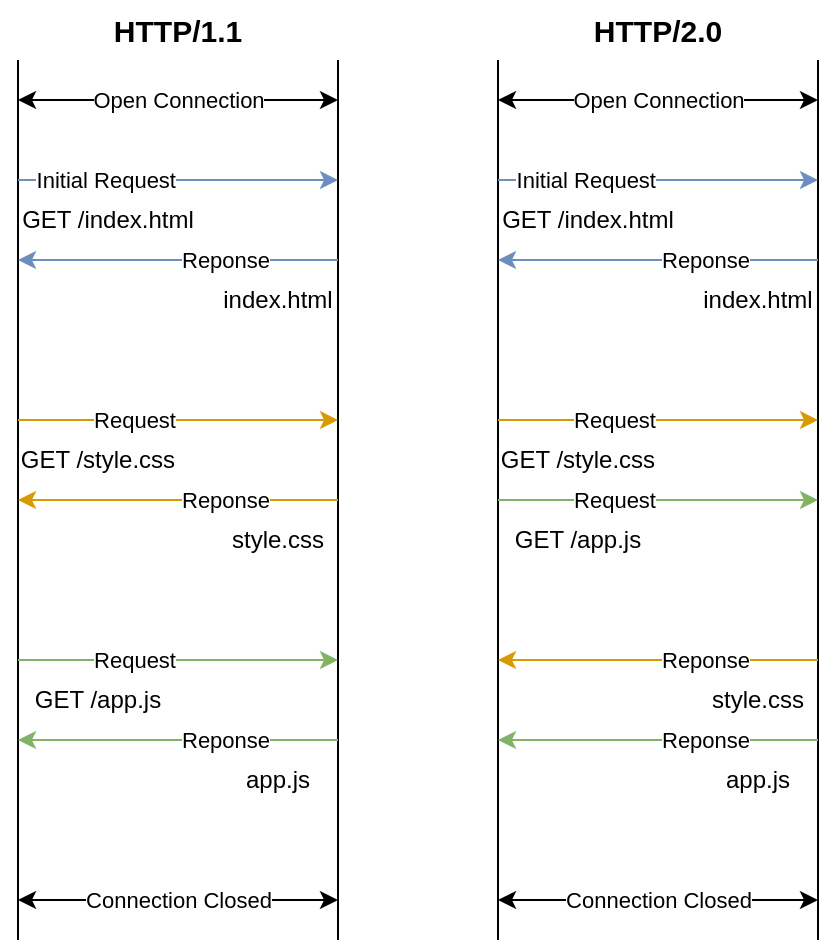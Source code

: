 <mxfile version="18.0.6" type="device"><diagram id="uErW5SA0xsGYoZicUR6Q" name="페이지-1"><mxGraphModel dx="981" dy="597" grid="1" gridSize="10" guides="1" tooltips="1" connect="1" arrows="1" fold="1" page="1" pageScale="1" pageWidth="827" pageHeight="1169" math="0" shadow="0"><root><mxCell id="0"/><mxCell id="1" parent="0"/><mxCell id="0bV_P2XOXkIwSuYX2PzQ-1" value="" style="endArrow=none;html=1;rounded=0;" edge="1" parent="1"><mxGeometry width="50" height="50" relative="1" as="geometry"><mxPoint x="120" y="600" as="sourcePoint"/><mxPoint x="120" y="160" as="targetPoint"/></mxGeometry></mxCell><mxCell id="0bV_P2XOXkIwSuYX2PzQ-2" value="" style="endArrow=none;html=1;rounded=0;" edge="1" parent="1"><mxGeometry width="50" height="50" relative="1" as="geometry"><mxPoint x="280" y="600" as="sourcePoint"/><mxPoint x="280" y="160" as="targetPoint"/></mxGeometry></mxCell><mxCell id="0bV_P2XOXkIwSuYX2PzQ-3" value="Open Connection" style="endArrow=classic;startArrow=classic;html=1;rounded=0;" edge="1" parent="1"><mxGeometry width="50" height="50" relative="1" as="geometry"><mxPoint x="120" y="180" as="sourcePoint"/><mxPoint x="280" y="180" as="targetPoint"/></mxGeometry></mxCell><mxCell id="0bV_P2XOXkIwSuYX2PzQ-4" value="Initial Request" style="endArrow=classic;html=1;rounded=0;align=right;fillColor=#dae8fc;strokeColor=#6c8ebf;" edge="1" parent="1"><mxGeometry width="50" height="50" relative="1" as="geometry"><mxPoint x="120" y="220" as="sourcePoint"/><mxPoint x="280" y="220" as="targetPoint"/></mxGeometry></mxCell><mxCell id="0bV_P2XOXkIwSuYX2PzQ-5" value="Reponse" style="endArrow=classic;html=1;rounded=0;align=left;fillColor=#dae8fc;strokeColor=#6c8ebf;" edge="1" parent="1"><mxGeometry width="50" height="50" relative="1" as="geometry"><mxPoint x="280" y="260" as="sourcePoint"/><mxPoint x="120" y="260" as="targetPoint"/></mxGeometry></mxCell><mxCell id="0bV_P2XOXkIwSuYX2PzQ-6" value="GET /index.html" style="text;html=1;strokeColor=none;fillColor=none;align=center;verticalAlign=middle;whiteSpace=wrap;rounded=0;" vertex="1" parent="1"><mxGeometry x="120" y="230" width="90" height="20" as="geometry"/></mxCell><mxCell id="0bV_P2XOXkIwSuYX2PzQ-7" value="index.html" style="text;html=1;strokeColor=none;fillColor=none;align=center;verticalAlign=middle;whiteSpace=wrap;rounded=0;" vertex="1" parent="1"><mxGeometry x="220" y="270" width="60" height="20" as="geometry"/></mxCell><mxCell id="0bV_P2XOXkIwSuYX2PzQ-8" value="Request" style="endArrow=classic;html=1;rounded=0;align=right;fillColor=#ffe6cc;strokeColor=#d79b00;" edge="1" parent="1"><mxGeometry width="50" height="50" relative="1" as="geometry"><mxPoint x="120" y="340" as="sourcePoint"/><mxPoint x="280" y="340" as="targetPoint"/></mxGeometry></mxCell><mxCell id="0bV_P2XOXkIwSuYX2PzQ-9" value="GET /style.css" style="text;html=1;strokeColor=none;fillColor=none;align=center;verticalAlign=middle;whiteSpace=wrap;rounded=0;" vertex="1" parent="1"><mxGeometry x="120" y="350" width="80" height="20" as="geometry"/></mxCell><mxCell id="0bV_P2XOXkIwSuYX2PzQ-10" value="Reponse" style="endArrow=classic;html=1;rounded=0;align=left;fillColor=#ffe6cc;strokeColor=#d79b00;" edge="1" parent="1"><mxGeometry width="50" height="50" relative="1" as="geometry"><mxPoint x="280" y="380" as="sourcePoint"/><mxPoint x="120" y="380" as="targetPoint"/></mxGeometry></mxCell><mxCell id="0bV_P2XOXkIwSuYX2PzQ-11" value="style.css" style="text;html=1;strokeColor=none;fillColor=none;align=center;verticalAlign=middle;whiteSpace=wrap;rounded=0;" vertex="1" parent="1"><mxGeometry x="220" y="390" width="60" height="20" as="geometry"/></mxCell><mxCell id="0bV_P2XOXkIwSuYX2PzQ-12" value="Request" style="endArrow=classic;html=1;rounded=0;align=right;fillColor=#d5e8d4;strokeColor=#82b366;" edge="1" parent="1"><mxGeometry width="50" height="50" relative="1" as="geometry"><mxPoint x="120" y="460" as="sourcePoint"/><mxPoint x="280" y="460" as="targetPoint"/></mxGeometry></mxCell><mxCell id="0bV_P2XOXkIwSuYX2PzQ-13" value="GET /app.js" style="text;html=1;strokeColor=none;fillColor=none;align=center;verticalAlign=middle;whiteSpace=wrap;rounded=0;" vertex="1" parent="1"><mxGeometry x="120" y="470" width="80" height="20" as="geometry"/></mxCell><mxCell id="0bV_P2XOXkIwSuYX2PzQ-14" value="Reponse" style="endArrow=classic;html=1;rounded=0;align=left;fillColor=#d5e8d4;strokeColor=#82b366;" edge="1" parent="1"><mxGeometry width="50" height="50" relative="1" as="geometry"><mxPoint x="280" y="500" as="sourcePoint"/><mxPoint x="120" y="500" as="targetPoint"/></mxGeometry></mxCell><mxCell id="0bV_P2XOXkIwSuYX2PzQ-15" value="app.js" style="text;html=1;strokeColor=none;fillColor=none;align=center;verticalAlign=middle;whiteSpace=wrap;rounded=0;" vertex="1" parent="1"><mxGeometry x="220" y="510" width="60" height="20" as="geometry"/></mxCell><mxCell id="0bV_P2XOXkIwSuYX2PzQ-16" value="Connection Closed" style="endArrow=classic;startArrow=classic;html=1;rounded=0;" edge="1" parent="1"><mxGeometry width="50" height="50" relative="1" as="geometry"><mxPoint x="120" y="580" as="sourcePoint"/><mxPoint x="280" y="580" as="targetPoint"/></mxGeometry></mxCell><mxCell id="0bV_P2XOXkIwSuYX2PzQ-17" value="&lt;b&gt;&lt;font style=&quot;font-size: 15px;&quot;&gt;HTTP/1.1&lt;/font&gt;&lt;/b&gt;" style="text;html=1;strokeColor=none;fillColor=none;align=center;verticalAlign=middle;whiteSpace=wrap;rounded=0;" vertex="1" parent="1"><mxGeometry x="160" y="130" width="80" height="30" as="geometry"/></mxCell><mxCell id="0bV_P2XOXkIwSuYX2PzQ-18" value="" style="endArrow=none;html=1;rounded=0;" edge="1" parent="1"><mxGeometry width="50" height="50" relative="1" as="geometry"><mxPoint x="360" y="600" as="sourcePoint"/><mxPoint x="360" y="160" as="targetPoint"/></mxGeometry></mxCell><mxCell id="0bV_P2XOXkIwSuYX2PzQ-19" value="" style="endArrow=none;html=1;rounded=0;" edge="1" parent="1"><mxGeometry width="50" height="50" relative="1" as="geometry"><mxPoint x="520" y="600" as="sourcePoint"/><mxPoint x="520" y="160" as="targetPoint"/></mxGeometry></mxCell><mxCell id="0bV_P2XOXkIwSuYX2PzQ-20" value="Open Connection" style="endArrow=classic;startArrow=classic;html=1;rounded=0;" edge="1" parent="1"><mxGeometry width="50" height="50" relative="1" as="geometry"><mxPoint x="360" y="180" as="sourcePoint"/><mxPoint x="520" y="180" as="targetPoint"/></mxGeometry></mxCell><mxCell id="0bV_P2XOXkIwSuYX2PzQ-21" value="Initial Request" style="endArrow=classic;html=1;rounded=0;align=right;fillColor=#dae8fc;strokeColor=#6c8ebf;" edge="1" parent="1"><mxGeometry width="50" height="50" relative="1" as="geometry"><mxPoint x="360" y="220" as="sourcePoint"/><mxPoint x="520" y="220" as="targetPoint"/></mxGeometry></mxCell><mxCell id="0bV_P2XOXkIwSuYX2PzQ-22" value="Reponse" style="endArrow=classic;html=1;rounded=0;align=left;fillColor=#dae8fc;strokeColor=#6c8ebf;" edge="1" parent="1"><mxGeometry width="50" height="50" relative="1" as="geometry"><mxPoint x="520" y="260" as="sourcePoint"/><mxPoint x="360" y="260" as="targetPoint"/></mxGeometry></mxCell><mxCell id="0bV_P2XOXkIwSuYX2PzQ-23" value="GET /index.html" style="text;html=1;strokeColor=none;fillColor=none;align=center;verticalAlign=middle;whiteSpace=wrap;rounded=0;" vertex="1" parent="1"><mxGeometry x="360" y="230" width="90" height="20" as="geometry"/></mxCell><mxCell id="0bV_P2XOXkIwSuYX2PzQ-24" value="index.html" style="text;html=1;strokeColor=none;fillColor=none;align=center;verticalAlign=middle;whiteSpace=wrap;rounded=0;" vertex="1" parent="1"><mxGeometry x="460" y="270" width="60" height="20" as="geometry"/></mxCell><mxCell id="0bV_P2XOXkIwSuYX2PzQ-25" value="Request" style="endArrow=classic;html=1;rounded=0;align=right;fillColor=#ffe6cc;strokeColor=#d79b00;" edge="1" parent="1"><mxGeometry width="50" height="50" relative="1" as="geometry"><mxPoint x="360" y="340" as="sourcePoint"/><mxPoint x="520" y="340" as="targetPoint"/></mxGeometry></mxCell><mxCell id="0bV_P2XOXkIwSuYX2PzQ-26" value="GET /style.css" style="text;html=1;strokeColor=none;fillColor=none;align=center;verticalAlign=middle;whiteSpace=wrap;rounded=0;" vertex="1" parent="1"><mxGeometry x="360" y="350" width="80" height="20" as="geometry"/></mxCell><mxCell id="0bV_P2XOXkIwSuYX2PzQ-27" value="Reponse" style="endArrow=classic;html=1;rounded=0;align=left;fillColor=#ffe6cc;strokeColor=#d79b00;" edge="1" parent="1"><mxGeometry width="50" height="50" relative="1" as="geometry"><mxPoint x="520" y="460" as="sourcePoint"/><mxPoint x="360" y="460" as="targetPoint"/></mxGeometry></mxCell><mxCell id="0bV_P2XOXkIwSuYX2PzQ-28" value="style.css" style="text;html=1;strokeColor=none;fillColor=none;align=center;verticalAlign=middle;whiteSpace=wrap;rounded=0;" vertex="1" parent="1"><mxGeometry x="460" y="470" width="60" height="20" as="geometry"/></mxCell><mxCell id="0bV_P2XOXkIwSuYX2PzQ-29" value="Request" style="endArrow=classic;html=1;rounded=0;align=right;fillColor=#d5e8d4;strokeColor=#82b366;" edge="1" parent="1"><mxGeometry width="50" height="50" relative="1" as="geometry"><mxPoint x="360" y="380" as="sourcePoint"/><mxPoint x="520" y="380" as="targetPoint"/></mxGeometry></mxCell><mxCell id="0bV_P2XOXkIwSuYX2PzQ-30" value="GET /app.js" style="text;html=1;strokeColor=none;fillColor=none;align=center;verticalAlign=middle;whiteSpace=wrap;rounded=0;" vertex="1" parent="1"><mxGeometry x="360" y="390" width="80" height="20" as="geometry"/></mxCell><mxCell id="0bV_P2XOXkIwSuYX2PzQ-31" value="Reponse" style="endArrow=classic;html=1;rounded=0;align=left;fillColor=#d5e8d4;strokeColor=#82b366;" edge="1" parent="1"><mxGeometry width="50" height="50" relative="1" as="geometry"><mxPoint x="520" y="500" as="sourcePoint"/><mxPoint x="360" y="500" as="targetPoint"/></mxGeometry></mxCell><mxCell id="0bV_P2XOXkIwSuYX2PzQ-32" value="app.js" style="text;html=1;strokeColor=none;fillColor=none;align=center;verticalAlign=middle;whiteSpace=wrap;rounded=0;" vertex="1" parent="1"><mxGeometry x="460" y="510" width="60" height="20" as="geometry"/></mxCell><mxCell id="0bV_P2XOXkIwSuYX2PzQ-33" value="Connection Closed" style="endArrow=classic;startArrow=classic;html=1;rounded=0;" edge="1" parent="1"><mxGeometry width="50" height="50" relative="1" as="geometry"><mxPoint x="360" y="580" as="sourcePoint"/><mxPoint x="520" y="580" as="targetPoint"/></mxGeometry></mxCell><mxCell id="0bV_P2XOXkIwSuYX2PzQ-34" value="&lt;b&gt;&lt;font style=&quot;font-size: 15px;&quot;&gt;HTTP/2.0&lt;/font&gt;&lt;/b&gt;" style="text;html=1;strokeColor=none;fillColor=none;align=center;verticalAlign=middle;whiteSpace=wrap;rounded=0;" vertex="1" parent="1"><mxGeometry x="400" y="130" width="80" height="30" as="geometry"/></mxCell></root></mxGraphModel></diagram></mxfile>